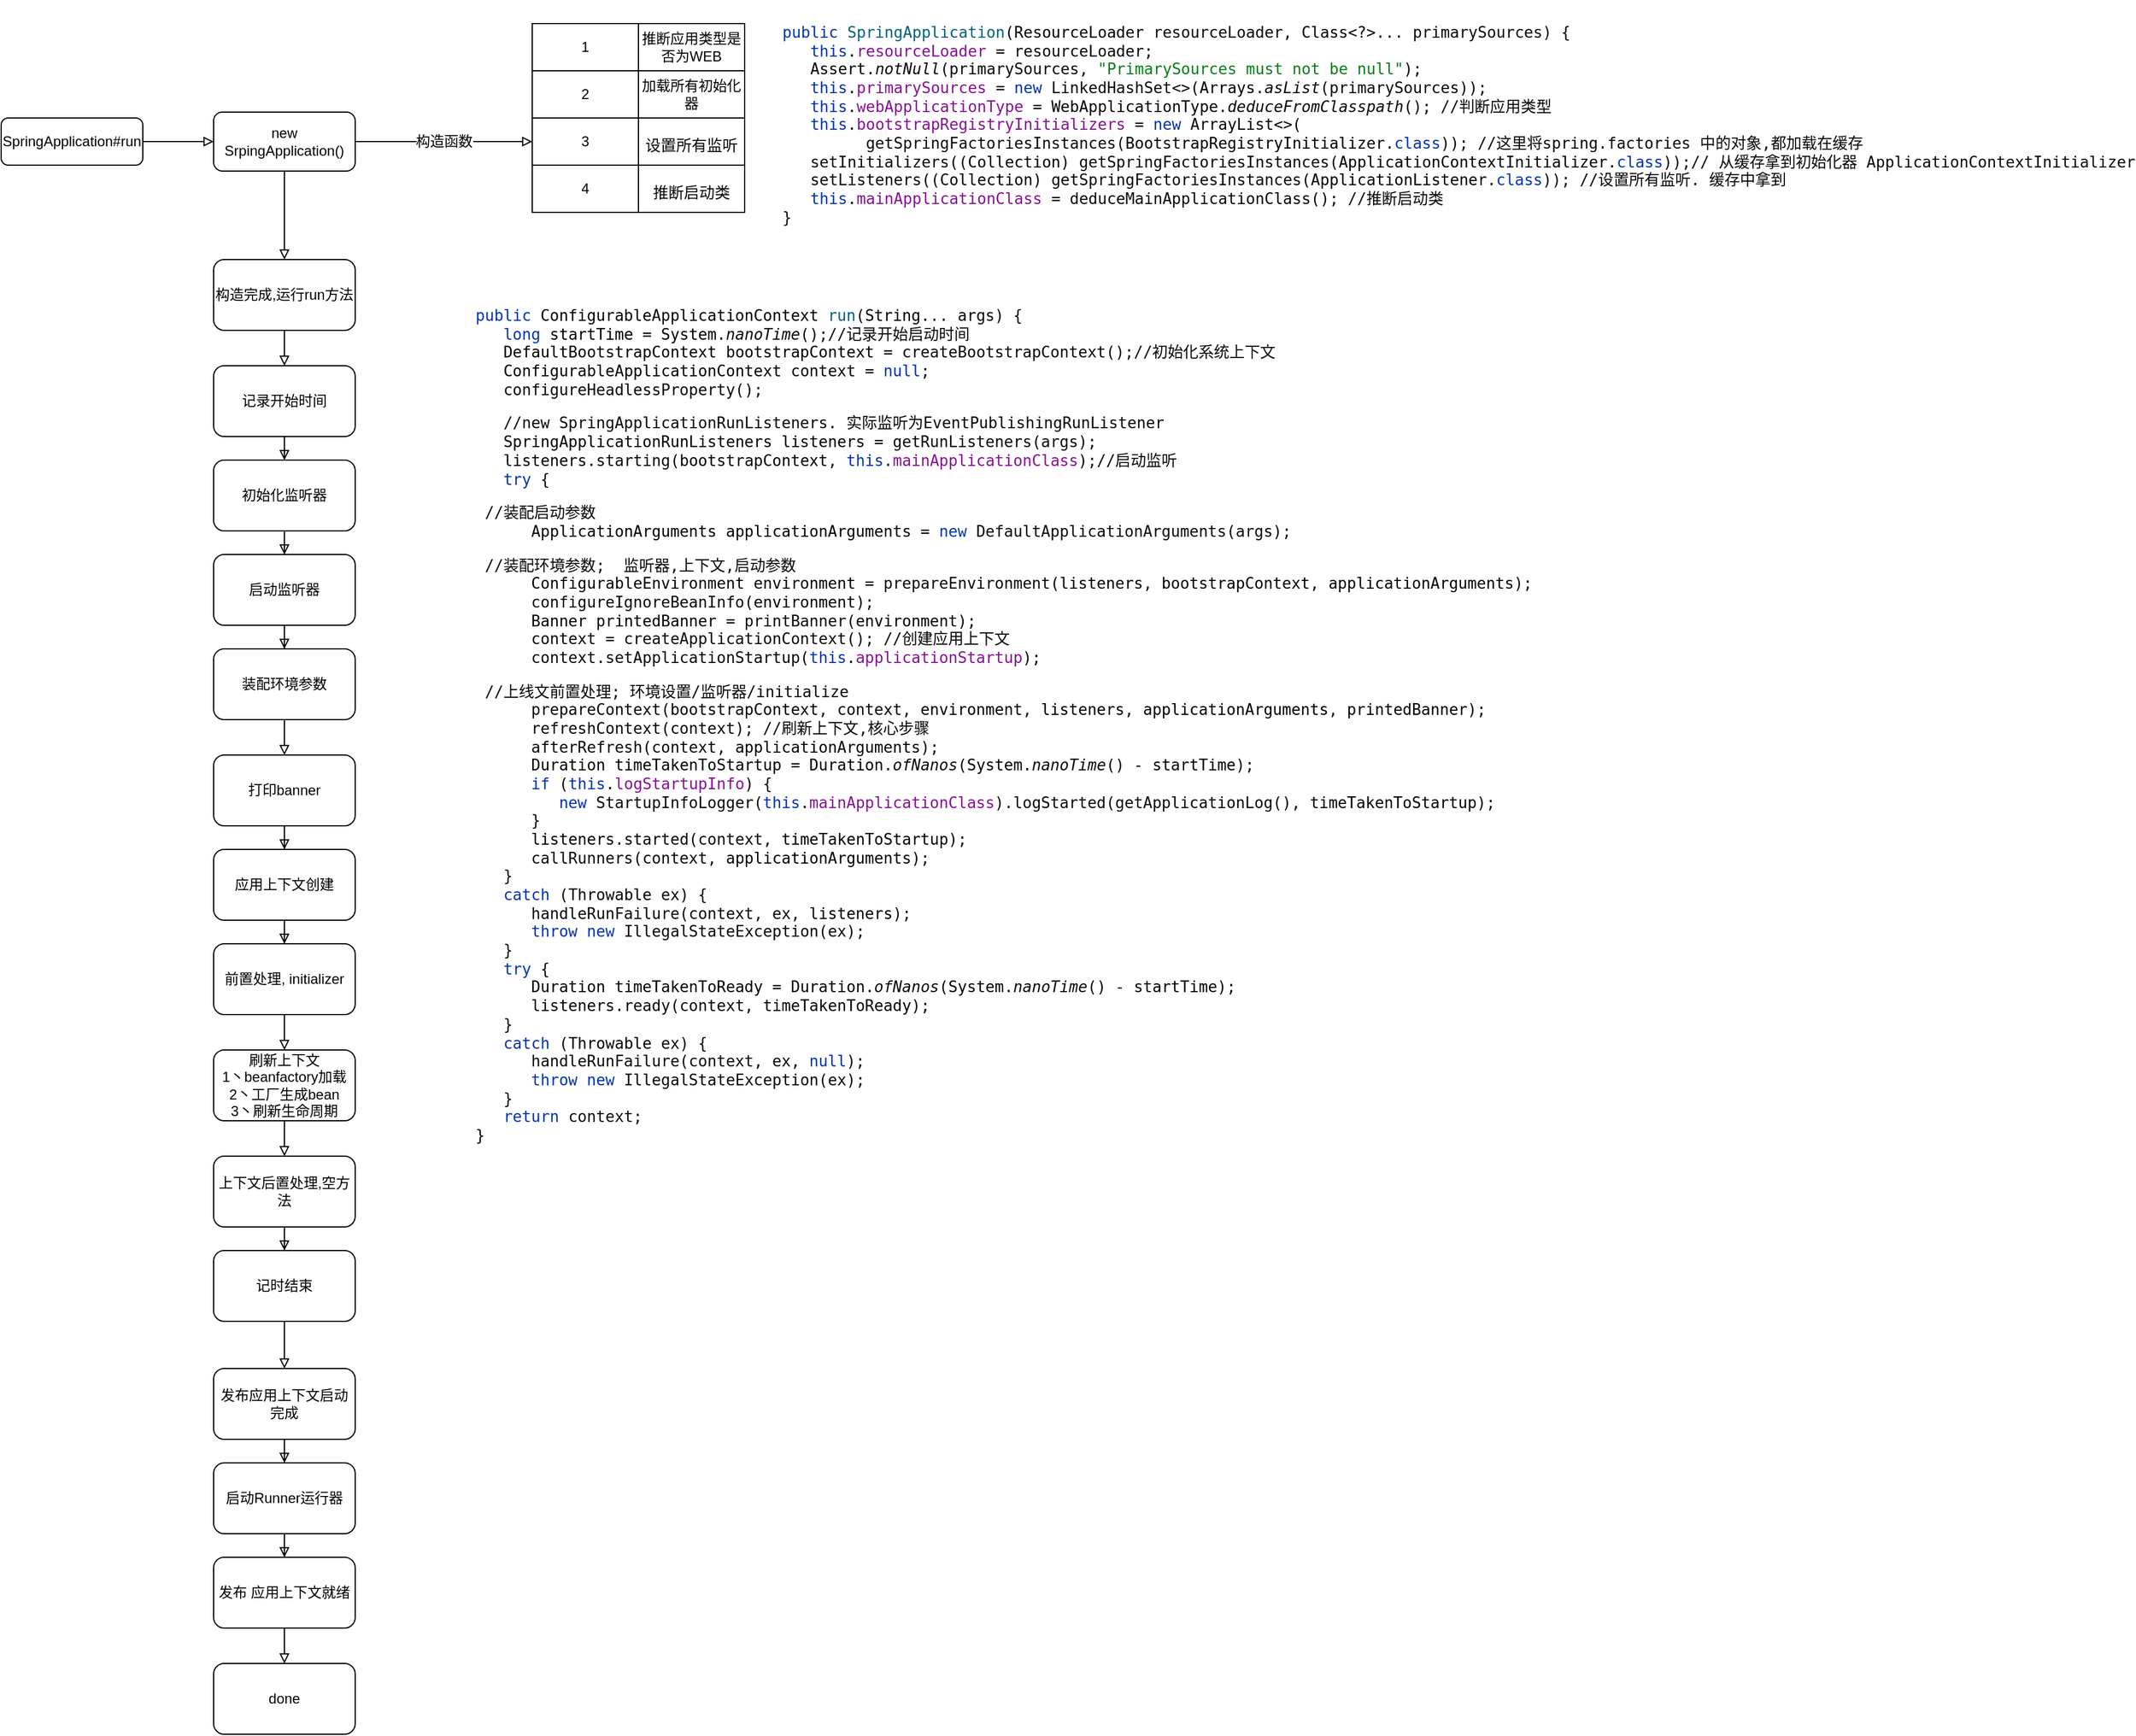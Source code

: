 <mxfile version="20.1.1" type="github">
  <diagram id="C5RBs43oDa-KdzZeNtuy" name="Page-1">
    <mxGraphModel dx="1038" dy="1748" grid="1" gridSize="10" guides="1" tooltips="1" connect="1" arrows="1" fold="1" page="1" pageScale="1" pageWidth="827" pageHeight="1169" math="0" shadow="0">
      <root>
        <mxCell id="WIyWlLk6GJQsqaUBKTNV-0" />
        <mxCell id="WIyWlLk6GJQsqaUBKTNV-1" parent="WIyWlLk6GJQsqaUBKTNV-0" />
        <mxCell id="TY5h5iizVJzrehyOOf4H-0" style="edgeStyle=orthogonalEdgeStyle;rounded=0;orthogonalLoop=1;jettySize=auto;html=1;endArrow=block;endFill=0;" edge="1" parent="WIyWlLk6GJQsqaUBKTNV-1" source="WIyWlLk6GJQsqaUBKTNV-3" target="TY5h5iizVJzrehyOOf4H-1">
          <mxGeometry relative="1" as="geometry">
            <mxPoint x="220" y="180" as="targetPoint" />
          </mxGeometry>
        </mxCell>
        <mxCell id="WIyWlLk6GJQsqaUBKTNV-3" value="SpringApplication#run" style="rounded=1;whiteSpace=wrap;html=1;fontSize=12;glass=0;strokeWidth=1;shadow=0;" parent="WIyWlLk6GJQsqaUBKTNV-1" vertex="1">
          <mxGeometry x="160" y="80" width="120" height="40" as="geometry" />
        </mxCell>
        <mxCell id="6piUoCR8zOtQVhnlRpC6-0" value="构造函数" style="edgeStyle=orthogonalEdgeStyle;rounded=0;orthogonalLoop=1;jettySize=auto;html=1;fontFamily=Helvetica;fontSize=12;fontColor=default;endArrow=block;endFill=0;" edge="1" parent="WIyWlLk6GJQsqaUBKTNV-1" source="TY5h5iizVJzrehyOOf4H-1" target="6piUoCR8zOtQVhnlRpC6-8">
          <mxGeometry relative="1" as="geometry">
            <mxPoint x="570" y="100" as="targetPoint" />
          </mxGeometry>
        </mxCell>
        <mxCell id="6piUoCR8zOtQVhnlRpC6-24" style="edgeStyle=orthogonalEdgeStyle;rounded=0;orthogonalLoop=1;jettySize=auto;html=1;fontFamily=Helvetica;fontSize=12;fontColor=default;endArrow=block;endFill=0;" edge="1" parent="WIyWlLk6GJQsqaUBKTNV-1" source="TY5h5iizVJzrehyOOf4H-1" target="6piUoCR8zOtQVhnlRpC6-25">
          <mxGeometry relative="1" as="geometry">
            <mxPoint x="400" y="230" as="targetPoint" />
          </mxGeometry>
        </mxCell>
        <mxCell id="TY5h5iizVJzrehyOOf4H-1" value="new SrpingApplication()" style="rounded=1;whiteSpace=wrap;html=1;" vertex="1" parent="WIyWlLk6GJQsqaUBKTNV-1">
          <mxGeometry x="340" y="75" width="120" height="50" as="geometry" />
        </mxCell>
        <mxCell id="6piUoCR8zOtQVhnlRpC6-1" value="" style="shape=table;startSize=0;container=1;collapsible=0;childLayout=tableLayout;rounded=1;fontFamily=Helvetica;fontSize=12;fontColor=default;strokeColor=default;fillColor=default;html=1;" vertex="1" parent="WIyWlLk6GJQsqaUBKTNV-1">
          <mxGeometry x="610" width="180" height="160" as="geometry" />
        </mxCell>
        <mxCell id="6piUoCR8zOtQVhnlRpC6-2" value="" style="shape=tableRow;horizontal=0;startSize=0;swimlaneHead=0;swimlaneBody=0;top=0;left=0;bottom=0;right=0;collapsible=0;dropTarget=0;fillColor=none;points=[[0,0.5],[1,0.5]];portConstraint=eastwest;rounded=1;fontFamily=Helvetica;fontSize=12;fontColor=default;strokeColor=default;html=1;" vertex="1" parent="6piUoCR8zOtQVhnlRpC6-1">
          <mxGeometry width="180" height="40" as="geometry" />
        </mxCell>
        <mxCell id="6piUoCR8zOtQVhnlRpC6-3" value="1" style="shape=partialRectangle;html=1;whiteSpace=wrap;connectable=0;overflow=hidden;fillColor=none;top=0;left=0;bottom=0;right=0;pointerEvents=1;rounded=1;fontFamily=Helvetica;fontSize=12;fontColor=default;strokeColor=default;" vertex="1" parent="6piUoCR8zOtQVhnlRpC6-2">
          <mxGeometry width="90" height="40" as="geometry">
            <mxRectangle width="90" height="40" as="alternateBounds" />
          </mxGeometry>
        </mxCell>
        <mxCell id="6piUoCR8zOtQVhnlRpC6-4" value="推断应用类型是否为WEB" style="shape=partialRectangle;html=1;whiteSpace=wrap;connectable=0;overflow=hidden;fillColor=none;top=0;left=0;bottom=0;right=0;pointerEvents=1;rounded=1;fontFamily=Helvetica;fontSize=12;fontColor=default;strokeColor=default;" vertex="1" parent="6piUoCR8zOtQVhnlRpC6-2">
          <mxGeometry x="90" width="90" height="40" as="geometry">
            <mxRectangle width="90" height="40" as="alternateBounds" />
          </mxGeometry>
        </mxCell>
        <mxCell id="6piUoCR8zOtQVhnlRpC6-5" value="" style="shape=tableRow;horizontal=0;startSize=0;swimlaneHead=0;swimlaneBody=0;top=0;left=0;bottom=0;right=0;collapsible=0;dropTarget=0;fillColor=none;points=[[0,0.5],[1,0.5]];portConstraint=eastwest;rounded=1;fontFamily=Helvetica;fontSize=12;fontColor=default;strokeColor=default;html=1;" vertex="1" parent="6piUoCR8zOtQVhnlRpC6-1">
          <mxGeometry y="40" width="180" height="40" as="geometry" />
        </mxCell>
        <mxCell id="6piUoCR8zOtQVhnlRpC6-6" value="2" style="shape=partialRectangle;html=1;whiteSpace=wrap;connectable=0;overflow=hidden;fillColor=none;top=0;left=0;bottom=0;right=0;pointerEvents=1;rounded=1;fontFamily=Helvetica;fontSize=12;fontColor=default;strokeColor=default;" vertex="1" parent="6piUoCR8zOtQVhnlRpC6-5">
          <mxGeometry width="90" height="40" as="geometry">
            <mxRectangle width="90" height="40" as="alternateBounds" />
          </mxGeometry>
        </mxCell>
        <mxCell id="6piUoCR8zOtQVhnlRpC6-7" value="加载所有初始化器" style="shape=partialRectangle;html=1;whiteSpace=wrap;connectable=0;overflow=hidden;fillColor=none;top=0;left=0;bottom=0;right=0;pointerEvents=1;rounded=1;fontFamily=Helvetica;fontSize=12;fontColor=default;strokeColor=default;" vertex="1" parent="6piUoCR8zOtQVhnlRpC6-5">
          <mxGeometry x="90" width="90" height="40" as="geometry">
            <mxRectangle width="90" height="40" as="alternateBounds" />
          </mxGeometry>
        </mxCell>
        <mxCell id="6piUoCR8zOtQVhnlRpC6-8" value="" style="shape=tableRow;horizontal=0;startSize=0;swimlaneHead=0;swimlaneBody=0;top=0;left=0;bottom=0;right=0;collapsible=0;dropTarget=0;fillColor=none;points=[[0,0.5],[1,0.5]];portConstraint=eastwest;rounded=1;fontFamily=Helvetica;fontSize=12;fontColor=default;strokeColor=default;html=1;" vertex="1" parent="6piUoCR8zOtQVhnlRpC6-1">
          <mxGeometry y="80" width="180" height="40" as="geometry" />
        </mxCell>
        <mxCell id="6piUoCR8zOtQVhnlRpC6-9" value="3" style="shape=partialRectangle;html=1;whiteSpace=wrap;connectable=0;overflow=hidden;fillColor=none;top=0;left=0;bottom=0;right=0;pointerEvents=1;rounded=1;fontFamily=Helvetica;fontSize=12;fontColor=default;strokeColor=default;" vertex="1" parent="6piUoCR8zOtQVhnlRpC6-8">
          <mxGeometry width="90" height="40" as="geometry">
            <mxRectangle width="90" height="40" as="alternateBounds" />
          </mxGeometry>
        </mxCell>
        <mxCell id="6piUoCR8zOtQVhnlRpC6-10" value="&lt;pre style=&quot;text-align: left; background-color: rgb(255, 255, 255); color: rgb(8, 8, 8); font-family: &amp;quot;JetBrains Mono&amp;quot;, monospace; font-size: 9.8pt;&quot;&gt;设置所有监听&lt;/pre&gt;" style="shape=partialRectangle;html=1;whiteSpace=wrap;connectable=0;overflow=hidden;fillColor=none;top=0;left=0;bottom=0;right=0;pointerEvents=1;rounded=1;fontFamily=Helvetica;fontSize=12;fontColor=default;strokeColor=default;" vertex="1" parent="6piUoCR8zOtQVhnlRpC6-8">
          <mxGeometry x="90" width="90" height="40" as="geometry">
            <mxRectangle width="90" height="40" as="alternateBounds" />
          </mxGeometry>
        </mxCell>
        <mxCell id="6piUoCR8zOtQVhnlRpC6-11" value="" style="shape=tableRow;horizontal=0;startSize=0;swimlaneHead=0;swimlaneBody=0;top=0;left=0;bottom=0;right=0;collapsible=0;dropTarget=0;fillColor=none;points=[[0,0.5],[1,0.5]];portConstraint=eastwest;rounded=1;fontFamily=Helvetica;fontSize=12;fontColor=default;strokeColor=default;html=1;" vertex="1" parent="6piUoCR8zOtQVhnlRpC6-1">
          <mxGeometry y="120" width="180" height="40" as="geometry" />
        </mxCell>
        <mxCell id="6piUoCR8zOtQVhnlRpC6-12" value="4" style="shape=partialRectangle;html=1;whiteSpace=wrap;connectable=0;overflow=hidden;fillColor=none;top=0;left=0;bottom=0;right=0;pointerEvents=1;rounded=1;fontFamily=Helvetica;fontSize=12;fontColor=default;strokeColor=default;" vertex="1" parent="6piUoCR8zOtQVhnlRpC6-11">
          <mxGeometry width="90" height="40" as="geometry">
            <mxRectangle width="90" height="40" as="alternateBounds" />
          </mxGeometry>
        </mxCell>
        <mxCell id="6piUoCR8zOtQVhnlRpC6-13" value="&lt;pre style=&quot;text-align: left; background-color: rgb(255, 255, 255); color: rgb(8, 8, 8); font-family: &amp;quot;JetBrains Mono&amp;quot;, monospace; font-size: 9.8pt;&quot;&gt;推断启动类&lt;/pre&gt;" style="shape=partialRectangle;html=1;whiteSpace=wrap;connectable=0;overflow=hidden;fillColor=none;top=0;left=0;bottom=0;right=0;pointerEvents=1;rounded=1;fontFamily=Helvetica;fontSize=12;fontColor=default;strokeColor=default;" vertex="1" parent="6piUoCR8zOtQVhnlRpC6-11">
          <mxGeometry x="90" width="90" height="40" as="geometry">
            <mxRectangle width="90" height="40" as="alternateBounds" />
          </mxGeometry>
        </mxCell>
        <mxCell id="6piUoCR8zOtQVhnlRpC6-21" value="&lt;pre style=&quot;background-color:#ffffff;color:#080808;font-family:&#39;JetBrains Mono&#39;,monospace;font-size:9.8pt;&quot;&gt;&lt;span style=&quot;color:#0033b3;&quot;&gt;public &lt;/span&gt;&lt;span style=&quot;color:#00627a;&quot;&gt;SpringApplication&lt;/span&gt;(&lt;span style=&quot;color:#000000;&quot;&gt;ResourceLoader &lt;/span&gt;resourceLoader, &lt;span style=&quot;color:#000000;&quot;&gt;Class&lt;/span&gt;&amp;lt;?&amp;gt;... primarySources) {&lt;br&gt;   &lt;span style=&quot;color:#0033b3;&quot;&gt;this&lt;/span&gt;.&lt;span style=&quot;color:#871094;&quot;&gt;resourceLoader &lt;/span&gt;= resourceLoader;&lt;br&gt;   &lt;span style=&quot;color:#000000;&quot;&gt;Assert&lt;/span&gt;.&lt;span style=&quot;font-style:italic;&quot;&gt;notNull&lt;/span&gt;(primarySources, &lt;span style=&quot;color:#067d17;&quot;&gt;&quot;PrimarySources must not be null&quot;&lt;/span&gt;);&lt;br&gt;   &lt;span style=&quot;color:#0033b3;&quot;&gt;this&lt;/span&gt;.&lt;span style=&quot;color:#871094;&quot;&gt;primarySources &lt;/span&gt;= &lt;span style=&quot;color:#0033b3;&quot;&gt;new &lt;/span&gt;LinkedHashSet&amp;lt;&amp;gt;(&lt;span style=&quot;color:#000000;&quot;&gt;Arrays&lt;/span&gt;.&lt;span style=&quot;font-style:italic;&quot;&gt;asList&lt;/span&gt;(primarySources));&lt;br&gt;   &lt;span style=&quot;color:#0033b3;&quot;&gt;this&lt;/span&gt;.&lt;span style=&quot;color:#871094;&quot;&gt;webApplicationType &lt;/span&gt;= &lt;span style=&quot;color:#000000;&quot;&gt;WebApplicationType&lt;/span&gt;.&lt;span style=&quot;font-style:italic;&quot;&gt;deduceFromClasspath&lt;/span&gt;(); //判断应用类型&lt;br&gt;   &lt;span style=&quot;color:#0033b3;&quot;&gt;this&lt;/span&gt;.&lt;span style=&quot;color:#871094;&quot;&gt;bootstrapRegistryInitializers &lt;/span&gt;= &lt;span style=&quot;color:#0033b3;&quot;&gt;new &lt;/span&gt;ArrayList&amp;lt;&amp;gt;(&lt;br&gt;         getSpringFactoriesInstances(&lt;span style=&quot;color:#000000;&quot;&gt;BootstrapRegistryInitializer&lt;/span&gt;.&lt;span style=&quot;color:#0033b3;&quot;&gt;class&lt;/span&gt;)); //这里将spring.factories 中的对象,都加载在缓存&lt;br&gt;   setInitializers((&lt;span style=&quot;color:#000000;&quot;&gt;Collection&lt;/span&gt;) getSpringFactoriesInstances(&lt;span style=&quot;color:#000000;&quot;&gt;ApplicationContextInitializer&lt;/span&gt;.&lt;span style=&quot;color:#0033b3;&quot;&gt;class&lt;/span&gt;));// 从缓存拿到初始化器 ApplicationContextInitializer&lt;br&gt;   setListeners((&lt;span style=&quot;color:#000000;&quot;&gt;Collection&lt;/span&gt;) getSpringFactoriesInstances(&lt;span style=&quot;color:#000000;&quot;&gt;ApplicationListener&lt;/span&gt;.&lt;span style=&quot;color:#0033b3;&quot;&gt;class&lt;/span&gt;)); //设置所有监听. 缓存中拿到&lt;br&gt;   &lt;span style=&quot;color:#0033b3;&quot;&gt;this&lt;/span&gt;.&lt;span style=&quot;color:#871094;&quot;&gt;mainApplicationClass &lt;/span&gt;= deduceMainApplicationClass(); //推断启动类&lt;br&gt;}&lt;/pre&gt;" style="text;whiteSpace=wrap;html=1;fontSize=12;fontFamily=Helvetica;fontColor=default;" vertex="1" parent="WIyWlLk6GJQsqaUBKTNV-1">
          <mxGeometry x="820" y="-20" width="560" height="220" as="geometry" />
        </mxCell>
        <mxCell id="6piUoCR8zOtQVhnlRpC6-27" style="edgeStyle=orthogonalEdgeStyle;rounded=0;orthogonalLoop=1;jettySize=auto;html=1;fontFamily=Helvetica;fontSize=12;fontColor=default;endArrow=block;endFill=0;" edge="1" parent="WIyWlLk6GJQsqaUBKTNV-1" source="6piUoCR8zOtQVhnlRpC6-25" target="6piUoCR8zOtQVhnlRpC6-28">
          <mxGeometry relative="1" as="geometry">
            <mxPoint x="400" y="300" as="targetPoint" />
          </mxGeometry>
        </mxCell>
        <mxCell id="6piUoCR8zOtQVhnlRpC6-25" value="构造完成,运行run方法" style="rounded=1;whiteSpace=wrap;html=1;fontFamily=Helvetica;fontSize=12;fontColor=default;strokeColor=default;fillColor=default;" vertex="1" parent="WIyWlLk6GJQsqaUBKTNV-1">
          <mxGeometry x="340" y="200" width="120" height="60" as="geometry" />
        </mxCell>
        <mxCell id="6piUoCR8zOtQVhnlRpC6-26" value="&lt;pre style=&quot;background-color:#ffffff;color:#080808;font-family:&#39;JetBrains Mono&#39;,monospace;font-size:9.8pt;&quot;&gt;&lt;span style=&quot;color:#0033b3;&quot;&gt;public &lt;/span&gt;&lt;span style=&quot;color:#000000;&quot;&gt;ConfigurableApplicationContext &lt;/span&gt;&lt;span style=&quot;color:#00627a;&quot;&gt;run&lt;/span&gt;(&lt;span style=&quot;color:#000000;&quot;&gt;String&lt;/span&gt;... args) {&lt;br&gt;   &lt;span style=&quot;color:#0033b3;&quot;&gt;long &lt;/span&gt;&lt;span style=&quot;color:#000000;&quot;&gt;startTime &lt;/span&gt;= &lt;span style=&quot;color:#000000;&quot;&gt;System&lt;/span&gt;.&lt;span style=&quot;font-style:italic;&quot;&gt;nanoTime&lt;/span&gt;();//记录开始启动时间&lt;br&gt;   &lt;span style=&quot;color:#000000;&quot;&gt;DefaultBootstrapContext bootstrapContext &lt;/span&gt;= createBootstrapContext();//初始化系统上下文&lt;br&gt;   &lt;span style=&quot;color:#000000;&quot;&gt;ConfigurableApplicationContext &lt;/span&gt;context = &lt;span style=&quot;color:#0033b3;&quot;&gt;null&lt;/span&gt;;&lt;br&gt;   configureHeadlessProperty();&lt;/pre&gt;&lt;pre style=&quot;background-color:#ffffff;color:#080808;font-family:&#39;JetBrains Mono&#39;,monospace;font-size:9.8pt;&quot;&gt;   //new SpringApplicationRunListeners. 实际监听为EventPublishingRunListener&lt;br&gt;   &lt;span style=&quot;color:#000000;&quot;&gt;SpringApplicationRunListeners listeners &lt;/span&gt;= getRunListeners(args);&lt;br&gt;   &lt;span style=&quot;color:#000000;&quot;&gt;listeners&lt;/span&gt;.starting(&lt;span style=&quot;color:#000000;&quot;&gt;bootstrapContext&lt;/span&gt;, &lt;span style=&quot;color:#0033b3;&quot;&gt;this&lt;/span&gt;.&lt;span style=&quot;color:#871094;&quot;&gt;mainApplicationClass&lt;/span&gt;);//启动监听&lt;br&gt;   &lt;span style=&quot;color:#0033b3;&quot;&gt;try &lt;/span&gt;{&lt;/pre&gt;&lt;pre style=&quot;background-color:#ffffff;color:#080808;font-family:&#39;JetBrains Mono&#39;,monospace;font-size:9.8pt;&quot;&gt;&lt;span style=&quot;white-space: pre;&quot;&gt;	&lt;/span&gt;//装配启动参数&lt;br&gt;      &lt;span style=&quot;color:#000000;&quot;&gt;ApplicationArguments applicationArguments &lt;/span&gt;= &lt;span style=&quot;color:#0033b3;&quot;&gt;new &lt;/span&gt;DefaultApplicationArguments(args);&lt;/pre&gt;&lt;pre style=&quot;background-color:#ffffff;color:#080808;font-family:&#39;JetBrains Mono&#39;,monospace;font-size:9.8pt;&quot;&gt;&lt;span style=&quot;white-space: pre;&quot;&gt;	&lt;/span&gt;//装配环境参数;  监听器,上下文,启动参数&lt;br&gt;      &lt;span style=&quot;color:#000000;&quot;&gt;ConfigurableEnvironment environment &lt;/span&gt;= prepareEnvironment(&lt;span style=&quot;color:#000000;&quot;&gt;listeners&lt;/span&gt;, &lt;span style=&quot;color:#000000;&quot;&gt;bootstrapContext&lt;/span&gt;, &lt;span style=&quot;color:#000000;&quot;&gt;applicationArguments&lt;/span&gt;);&lt;br&gt;      configureIgnoreBeanInfo(&lt;span style=&quot;color:#000000;&quot;&gt;environment&lt;/span&gt;);&lt;br&gt;      &lt;span style=&quot;color:#000000;&quot;&gt;Banner printedBanner &lt;/span&gt;= printBanner(&lt;span style=&quot;color:#000000;&quot;&gt;environment&lt;/span&gt;);&lt;br&gt;      context = createApplicationContext(); //创建应用上下文&lt;br&gt;      context.setApplicationStartup(&lt;span style=&quot;color:#0033b3;&quot;&gt;this&lt;/span&gt;.&lt;span style=&quot;color:#871094;&quot;&gt;applicationStartup&lt;/span&gt;);&lt;/pre&gt;&lt;pre style=&quot;background-color:#ffffff;color:#080808;font-family:&#39;JetBrains Mono&#39;,monospace;font-size:9.8pt;&quot;&gt;&lt;span style=&quot;white-space: pre;&quot;&gt;	&lt;/span&gt;//上线文前置处理; 环境设置/监听器/initialize&lt;br&gt;      prepareContext(&lt;span style=&quot;color:#000000;&quot;&gt;bootstrapContext&lt;/span&gt;, context, &lt;span style=&quot;color:#000000;&quot;&gt;environment&lt;/span&gt;, &lt;span style=&quot;color:#000000;&quot;&gt;listeners&lt;/span&gt;, &lt;span style=&quot;color:#000000;&quot;&gt;applicationArguments&lt;/span&gt;, &lt;span style=&quot;color:#000000;&quot;&gt;printedBanner&lt;/span&gt;);&lt;br&gt;      refreshContext(context); //刷新上下文,核心步骤&lt;br&gt;      afterRefresh(context, &lt;span style=&quot;color:#000000;&quot;&gt;applicationArguments&lt;/span&gt;);&lt;br&gt;      &lt;span style=&quot;color:#000000;&quot;&gt;Duration timeTakenToStartup &lt;/span&gt;= &lt;span style=&quot;color:#000000;&quot;&gt;Duration&lt;/span&gt;.&lt;span style=&quot;font-style:italic;&quot;&gt;ofNanos&lt;/span&gt;(&lt;span style=&quot;color:#000000;&quot;&gt;System&lt;/span&gt;.&lt;span style=&quot;font-style:italic;&quot;&gt;nanoTime&lt;/span&gt;() - &lt;span style=&quot;color:#000000;&quot;&gt;startTime&lt;/span&gt;);&lt;br&gt;      &lt;span style=&quot;color:#0033b3;&quot;&gt;if &lt;/span&gt;(&lt;span style=&quot;color:#0033b3;&quot;&gt;this&lt;/span&gt;.&lt;span style=&quot;color:#871094;&quot;&gt;logStartupInfo&lt;/span&gt;) {&lt;br&gt;         &lt;span style=&quot;color:#0033b3;&quot;&gt;new &lt;/span&gt;StartupInfoLogger(&lt;span style=&quot;color:#0033b3;&quot;&gt;this&lt;/span&gt;.&lt;span style=&quot;color:#871094;&quot;&gt;mainApplicationClass&lt;/span&gt;).logStarted(getApplicationLog(), &lt;span style=&quot;color:#000000;&quot;&gt;timeTakenToStartup&lt;/span&gt;);&lt;br&gt;      }&lt;br&gt;      &lt;span style=&quot;color:#000000;&quot;&gt;listeners&lt;/span&gt;.started(context, &lt;span style=&quot;color:#000000;&quot;&gt;timeTakenToStartup&lt;/span&gt;);&lt;br&gt;      callRunners(context, &lt;span style=&quot;color:#000000;&quot;&gt;applicationArguments&lt;/span&gt;);&lt;br&gt;   }&lt;br&gt;   &lt;span style=&quot;color:#0033b3;&quot;&gt;catch &lt;/span&gt;(&lt;span style=&quot;color:#000000;&quot;&gt;Throwable &lt;/span&gt;ex) {&lt;br&gt;      handleRunFailure(context, ex, &lt;span style=&quot;color:#000000;&quot;&gt;listeners&lt;/span&gt;);&lt;br&gt;      &lt;span style=&quot;color:#0033b3;&quot;&gt;throw new &lt;/span&gt;IllegalStateException(ex);&lt;br&gt;   }&lt;br&gt;   &lt;span style=&quot;color:#0033b3;&quot;&gt;try &lt;/span&gt;{&lt;br&gt;      &lt;span style=&quot;color:#000000;&quot;&gt;Duration timeTakenToReady &lt;/span&gt;= &lt;span style=&quot;color:#000000;&quot;&gt;Duration&lt;/span&gt;.&lt;span style=&quot;font-style:italic;&quot;&gt;ofNanos&lt;/span&gt;(&lt;span style=&quot;color:#000000;&quot;&gt;System&lt;/span&gt;.&lt;span style=&quot;font-style:italic;&quot;&gt;nanoTime&lt;/span&gt;() - &lt;span style=&quot;color:#000000;&quot;&gt;startTime&lt;/span&gt;);&lt;br&gt;      &lt;span style=&quot;color:#000000;&quot;&gt;listeners&lt;/span&gt;.ready(context, &lt;span style=&quot;color:#000000;&quot;&gt;timeTakenToReady&lt;/span&gt;);&lt;br&gt;   }&lt;br&gt;   &lt;span style=&quot;color:#0033b3;&quot;&gt;catch &lt;/span&gt;(&lt;span style=&quot;color:#000000;&quot;&gt;Throwable &lt;/span&gt;ex) {&lt;br&gt;      handleRunFailure(context, ex, &lt;span style=&quot;color:#0033b3;&quot;&gt;null&lt;/span&gt;);&lt;br&gt;      &lt;span style=&quot;color:#0033b3;&quot;&gt;throw new &lt;/span&gt;IllegalStateException(ex);&lt;br&gt;   }&lt;br&gt;   &lt;span style=&quot;color:#0033b3;&quot;&gt;return &lt;/span&gt;context;&lt;br&gt;}&lt;/pre&gt;" style="text;whiteSpace=wrap;html=1;fontSize=12;fontFamily=Helvetica;fontColor=default;" vertex="1" parent="WIyWlLk6GJQsqaUBKTNV-1">
          <mxGeometry x="560" y="220" width="560" height="650" as="geometry" />
        </mxCell>
        <mxCell id="6piUoCR8zOtQVhnlRpC6-32" value="" style="edgeStyle=orthogonalEdgeStyle;rounded=0;orthogonalLoop=1;jettySize=auto;html=1;fontFamily=Helvetica;fontSize=12;fontColor=default;endArrow=block;endFill=0;" edge="1" parent="WIyWlLk6GJQsqaUBKTNV-1" source="6piUoCR8zOtQVhnlRpC6-28" target="6piUoCR8zOtQVhnlRpC6-31">
          <mxGeometry relative="1" as="geometry" />
        </mxCell>
        <mxCell id="6piUoCR8zOtQVhnlRpC6-28" value="记录开始时间" style="rounded=1;whiteSpace=wrap;html=1;fontFamily=Helvetica;fontSize=12;fontColor=default;strokeColor=default;fillColor=default;" vertex="1" parent="WIyWlLk6GJQsqaUBKTNV-1">
          <mxGeometry x="340" y="290" width="120" height="60" as="geometry" />
        </mxCell>
        <mxCell id="6piUoCR8zOtQVhnlRpC6-34" value="" style="edgeStyle=orthogonalEdgeStyle;rounded=0;orthogonalLoop=1;jettySize=auto;html=1;fontFamily=Helvetica;fontSize=12;fontColor=default;endArrow=block;endFill=0;" edge="1" parent="WIyWlLk6GJQsqaUBKTNV-1" source="6piUoCR8zOtQVhnlRpC6-31" target="6piUoCR8zOtQVhnlRpC6-33">
          <mxGeometry relative="1" as="geometry" />
        </mxCell>
        <mxCell id="6piUoCR8zOtQVhnlRpC6-31" value="初始化监听器" style="rounded=1;whiteSpace=wrap;html=1;fontFamily=Helvetica;fontSize=12;fontColor=default;strokeColor=default;fillColor=default;" vertex="1" parent="WIyWlLk6GJQsqaUBKTNV-1">
          <mxGeometry x="340" y="370" width="120" height="60" as="geometry" />
        </mxCell>
        <mxCell id="6piUoCR8zOtQVhnlRpC6-36" value="" style="edgeStyle=orthogonalEdgeStyle;rounded=0;orthogonalLoop=1;jettySize=auto;html=1;fontFamily=Helvetica;fontSize=12;fontColor=default;endArrow=block;endFill=0;" edge="1" parent="WIyWlLk6GJQsqaUBKTNV-1" source="6piUoCR8zOtQVhnlRpC6-33" target="6piUoCR8zOtQVhnlRpC6-35">
          <mxGeometry relative="1" as="geometry" />
        </mxCell>
        <mxCell id="6piUoCR8zOtQVhnlRpC6-33" value="启动监听器" style="rounded=1;whiteSpace=wrap;html=1;fontFamily=Helvetica;fontSize=12;fontColor=default;strokeColor=default;fillColor=default;" vertex="1" parent="WIyWlLk6GJQsqaUBKTNV-1">
          <mxGeometry x="340" y="450" width="120" height="60" as="geometry" />
        </mxCell>
        <mxCell id="6piUoCR8zOtQVhnlRpC6-39" value="" style="edgeStyle=orthogonalEdgeStyle;rounded=0;orthogonalLoop=1;jettySize=auto;html=1;fontFamily=Helvetica;fontSize=12;fontColor=default;endArrow=block;endFill=0;" edge="1" parent="WIyWlLk6GJQsqaUBKTNV-1" source="6piUoCR8zOtQVhnlRpC6-35" target="6piUoCR8zOtQVhnlRpC6-38">
          <mxGeometry relative="1" as="geometry" />
        </mxCell>
        <mxCell id="6piUoCR8zOtQVhnlRpC6-35" value="装配环境参数" style="rounded=1;whiteSpace=wrap;html=1;fontFamily=Helvetica;fontSize=12;fontColor=default;strokeColor=default;fillColor=default;" vertex="1" parent="WIyWlLk6GJQsqaUBKTNV-1">
          <mxGeometry x="340" y="530" width="120" height="60" as="geometry" />
        </mxCell>
        <mxCell id="6piUoCR8zOtQVhnlRpC6-42" value="" style="edgeStyle=orthogonalEdgeStyle;rounded=0;orthogonalLoop=1;jettySize=auto;html=1;fontFamily=Helvetica;fontSize=12;fontColor=default;endArrow=block;endFill=0;" edge="1" parent="WIyWlLk6GJQsqaUBKTNV-1" source="6piUoCR8zOtQVhnlRpC6-38" target="6piUoCR8zOtQVhnlRpC6-41">
          <mxGeometry relative="1" as="geometry" />
        </mxCell>
        <mxCell id="6piUoCR8zOtQVhnlRpC6-38" value="打印banner" style="rounded=1;whiteSpace=wrap;html=1;fontFamily=Helvetica;fontSize=12;fontColor=default;strokeColor=default;fillColor=default;" vertex="1" parent="WIyWlLk6GJQsqaUBKTNV-1">
          <mxGeometry x="340" y="620" width="120" height="60" as="geometry" />
        </mxCell>
        <mxCell id="6piUoCR8zOtQVhnlRpC6-44" value="" style="edgeStyle=orthogonalEdgeStyle;rounded=0;orthogonalLoop=1;jettySize=auto;html=1;fontFamily=Helvetica;fontSize=12;fontColor=default;endArrow=block;endFill=0;" edge="1" parent="WIyWlLk6GJQsqaUBKTNV-1" source="6piUoCR8zOtQVhnlRpC6-41" target="6piUoCR8zOtQVhnlRpC6-43">
          <mxGeometry relative="1" as="geometry" />
        </mxCell>
        <mxCell id="6piUoCR8zOtQVhnlRpC6-41" value="应用上下文创建" style="rounded=1;whiteSpace=wrap;html=1;fontFamily=Helvetica;fontSize=12;fontColor=default;strokeColor=default;fillColor=default;" vertex="1" parent="WIyWlLk6GJQsqaUBKTNV-1">
          <mxGeometry x="340" y="700" width="120" height="60" as="geometry" />
        </mxCell>
        <mxCell id="6piUoCR8zOtQVhnlRpC6-46" value="" style="edgeStyle=orthogonalEdgeStyle;rounded=0;orthogonalLoop=1;jettySize=auto;html=1;fontFamily=Helvetica;fontSize=12;fontColor=default;endArrow=block;endFill=0;" edge="1" parent="WIyWlLk6GJQsqaUBKTNV-1" source="6piUoCR8zOtQVhnlRpC6-43" target="6piUoCR8zOtQVhnlRpC6-45">
          <mxGeometry relative="1" as="geometry" />
        </mxCell>
        <mxCell id="6piUoCR8zOtQVhnlRpC6-43" value="前置处理, initializer" style="rounded=1;whiteSpace=wrap;html=1;fontFamily=Helvetica;fontSize=12;fontColor=default;strokeColor=default;fillColor=default;" vertex="1" parent="WIyWlLk6GJQsqaUBKTNV-1">
          <mxGeometry x="340" y="780" width="120" height="60" as="geometry" />
        </mxCell>
        <mxCell id="6piUoCR8zOtQVhnlRpC6-48" value="" style="edgeStyle=orthogonalEdgeStyle;rounded=0;orthogonalLoop=1;jettySize=auto;html=1;fontFamily=Helvetica;fontSize=12;fontColor=default;endArrow=block;endFill=0;" edge="1" parent="WIyWlLk6GJQsqaUBKTNV-1" source="6piUoCR8zOtQVhnlRpC6-45" target="6piUoCR8zOtQVhnlRpC6-47">
          <mxGeometry relative="1" as="geometry" />
        </mxCell>
        <mxCell id="6piUoCR8zOtQVhnlRpC6-45" value="刷新上下文&lt;br&gt;1丶beanfactory加载&lt;br&gt;2丶工厂生成bean&lt;br&gt;3丶刷新生命周期" style="rounded=1;whiteSpace=wrap;html=1;fontFamily=Helvetica;fontSize=12;fontColor=default;strokeColor=default;fillColor=default;" vertex="1" parent="WIyWlLk6GJQsqaUBKTNV-1">
          <mxGeometry x="340" y="870" width="120" height="60" as="geometry" />
        </mxCell>
        <mxCell id="6piUoCR8zOtQVhnlRpC6-50" value="" style="edgeStyle=orthogonalEdgeStyle;rounded=0;orthogonalLoop=1;jettySize=auto;html=1;fontFamily=Helvetica;fontSize=12;fontColor=default;endArrow=block;endFill=0;" edge="1" parent="WIyWlLk6GJQsqaUBKTNV-1" source="6piUoCR8zOtQVhnlRpC6-47" target="6piUoCR8zOtQVhnlRpC6-49">
          <mxGeometry relative="1" as="geometry" />
        </mxCell>
        <mxCell id="6piUoCR8zOtQVhnlRpC6-47" value="上下文后置处理,空方法" style="rounded=1;whiteSpace=wrap;html=1;fontFamily=Helvetica;fontSize=12;fontColor=default;strokeColor=default;fillColor=default;" vertex="1" parent="WIyWlLk6GJQsqaUBKTNV-1">
          <mxGeometry x="340" y="960" width="120" height="60" as="geometry" />
        </mxCell>
        <mxCell id="6piUoCR8zOtQVhnlRpC6-52" value="" style="edgeStyle=orthogonalEdgeStyle;rounded=0;orthogonalLoop=1;jettySize=auto;html=1;fontFamily=Helvetica;fontSize=12;fontColor=default;endArrow=block;endFill=0;" edge="1" parent="WIyWlLk6GJQsqaUBKTNV-1" source="6piUoCR8zOtQVhnlRpC6-49" target="6piUoCR8zOtQVhnlRpC6-51">
          <mxGeometry relative="1" as="geometry" />
        </mxCell>
        <mxCell id="6piUoCR8zOtQVhnlRpC6-49" value="记时结束" style="rounded=1;whiteSpace=wrap;html=1;fontFamily=Helvetica;fontSize=12;fontColor=default;strokeColor=default;fillColor=default;" vertex="1" parent="WIyWlLk6GJQsqaUBKTNV-1">
          <mxGeometry x="340" y="1040" width="120" height="60" as="geometry" />
        </mxCell>
        <mxCell id="6piUoCR8zOtQVhnlRpC6-54" value="" style="edgeStyle=orthogonalEdgeStyle;rounded=0;orthogonalLoop=1;jettySize=auto;html=1;fontFamily=Helvetica;fontSize=12;fontColor=default;endArrow=block;endFill=0;" edge="1" parent="WIyWlLk6GJQsqaUBKTNV-1" source="6piUoCR8zOtQVhnlRpC6-51" target="6piUoCR8zOtQVhnlRpC6-53">
          <mxGeometry relative="1" as="geometry" />
        </mxCell>
        <mxCell id="6piUoCR8zOtQVhnlRpC6-51" value="发布应用上下文启动完成" style="rounded=1;whiteSpace=wrap;html=1;fontFamily=Helvetica;fontSize=12;fontColor=default;strokeColor=default;fillColor=default;" vertex="1" parent="WIyWlLk6GJQsqaUBKTNV-1">
          <mxGeometry x="340" y="1140" width="120" height="60" as="geometry" />
        </mxCell>
        <mxCell id="6piUoCR8zOtQVhnlRpC6-56" value="" style="edgeStyle=orthogonalEdgeStyle;rounded=0;orthogonalLoop=1;jettySize=auto;html=1;fontFamily=Helvetica;fontSize=12;fontColor=default;endArrow=block;endFill=0;" edge="1" parent="WIyWlLk6GJQsqaUBKTNV-1" source="6piUoCR8zOtQVhnlRpC6-53" target="6piUoCR8zOtQVhnlRpC6-55">
          <mxGeometry relative="1" as="geometry" />
        </mxCell>
        <mxCell id="6piUoCR8zOtQVhnlRpC6-53" value="启动Runner运行器" style="rounded=1;whiteSpace=wrap;html=1;fontFamily=Helvetica;fontSize=12;fontColor=default;strokeColor=default;fillColor=default;" vertex="1" parent="WIyWlLk6GJQsqaUBKTNV-1">
          <mxGeometry x="340" y="1220" width="120" height="60" as="geometry" />
        </mxCell>
        <mxCell id="6piUoCR8zOtQVhnlRpC6-58" value="" style="edgeStyle=orthogonalEdgeStyle;rounded=0;orthogonalLoop=1;jettySize=auto;html=1;fontFamily=Helvetica;fontSize=12;fontColor=default;endArrow=block;endFill=0;" edge="1" parent="WIyWlLk6GJQsqaUBKTNV-1" source="6piUoCR8zOtQVhnlRpC6-55" target="6piUoCR8zOtQVhnlRpC6-57">
          <mxGeometry relative="1" as="geometry" />
        </mxCell>
        <mxCell id="6piUoCR8zOtQVhnlRpC6-55" value="发布 应用上下文就绪" style="rounded=1;whiteSpace=wrap;html=1;fontFamily=Helvetica;fontSize=12;fontColor=default;strokeColor=default;fillColor=default;" vertex="1" parent="WIyWlLk6GJQsqaUBKTNV-1">
          <mxGeometry x="340" y="1300" width="120" height="60" as="geometry" />
        </mxCell>
        <mxCell id="6piUoCR8zOtQVhnlRpC6-57" value="done" style="rounded=1;whiteSpace=wrap;html=1;fontFamily=Helvetica;fontSize=12;fontColor=default;strokeColor=default;fillColor=default;" vertex="1" parent="WIyWlLk6GJQsqaUBKTNV-1">
          <mxGeometry x="340" y="1390" width="120" height="60" as="geometry" />
        </mxCell>
      </root>
    </mxGraphModel>
  </diagram>
</mxfile>
